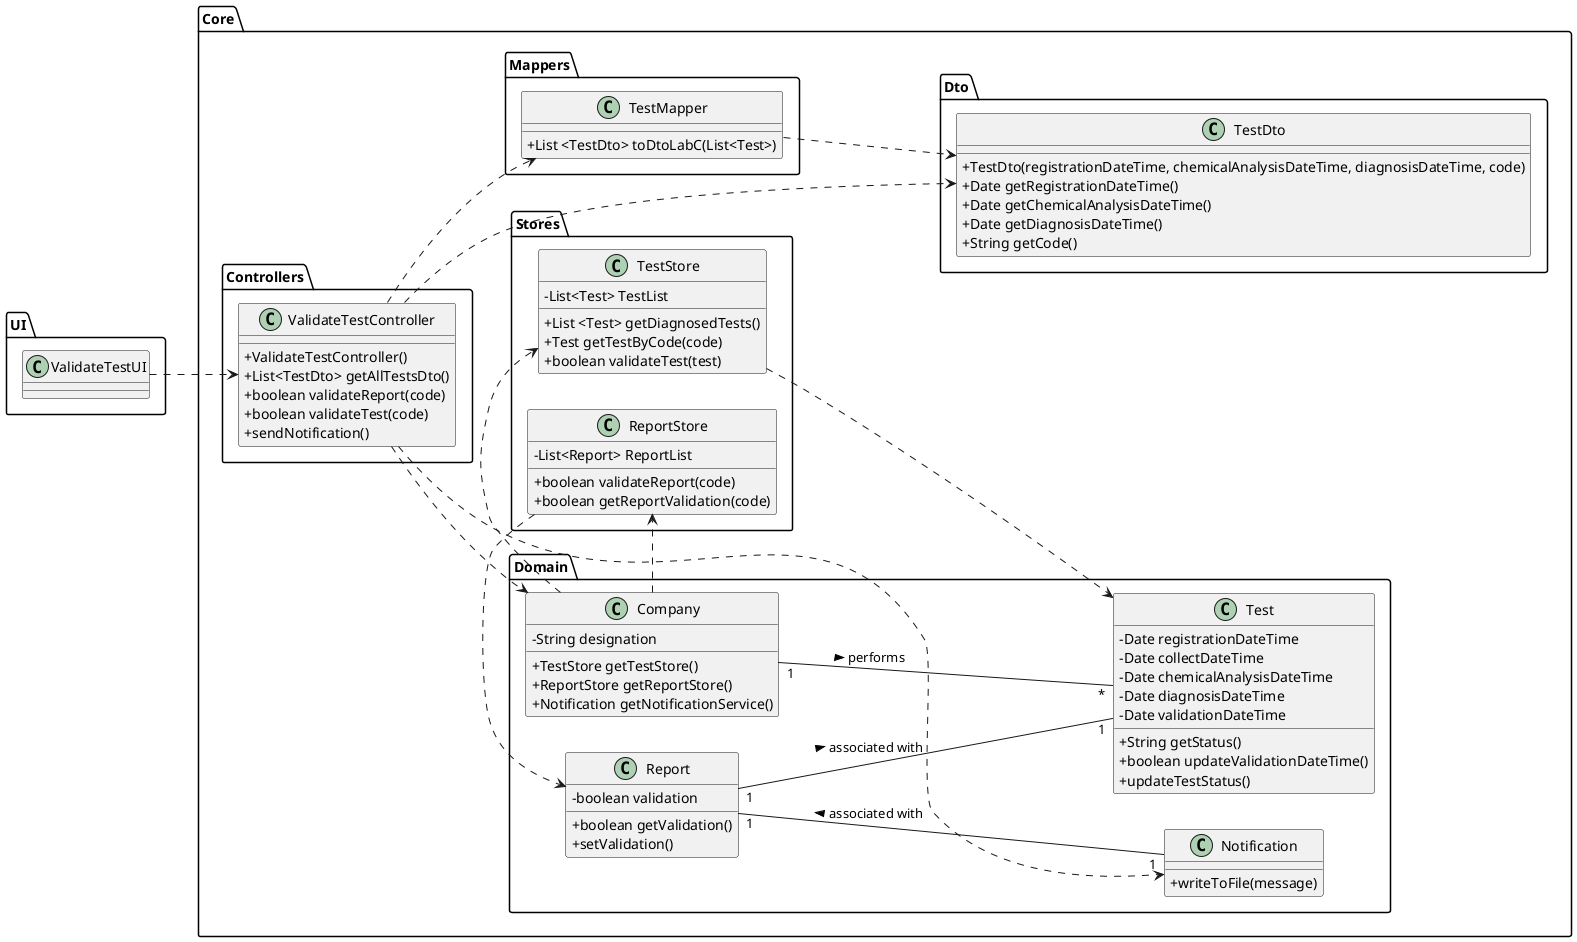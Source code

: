 @startuml
skinparam classAttributeIconSize 0
left to right direction

package Core{

package Domain{
class "Company" as C {
-String designation
+TestStore getTestStore()
+ReportStore getReportStore()
+Notification getNotificationService()
}

class "Test" as T {
-Date registrationDateTime
-Date collectDateTime
-Date chemicalAnalysisDateTime
-Date diagnosisDateTime
-Date validationDateTime
+String getStatus()
+boolean updateValidationDateTime()
+updateTestStatus()
}

class "Report" as R{
-boolean validation
+boolean getValidation()
+setValidation()
}

class "Notification" as N{
+ writeToFile(message)
}

}

package Stores{
class "TestStore" as TS{
-List<Test> TestList
+List <Test> getDiagnosedTests()
+Test getTestByCode(code)
+boolean validateTest(test)
}

class "ReportStore" as RS{
-List<Report> ReportList
+boolean validateReport(code)
+boolean getReportValidation(code)
}

}

package Controllers{
class "ValidateTestController" as VTC {
+ValidateTestController()
+List<TestDto> getAllTestsDto()
+boolean validateReport(code)
+boolean validateTest(code)
+sendNotification()
}





}

package Mappers{
class "TestMapper" as tM{
+List <TestDto> toDtoLabC(List<Test>)
}

}


package Dto{
class "TestDto" as tDto{
+TestDto(registrationDateTime, chemicalAnalysisDateTime, diagnosisDateTime, code)
+Date getRegistrationDateTime()
+Date getChemicalAnalysisDateTime()
+Date getDiagnosisDateTime()
+String getCode()
}



}

}
package UI{
class "ValidateTestUI" as VTUI
}

VTUI ..> VTC

C ..> TS
C ..> RS
VTC ..> C
VTC ..> tM
VTC ..> tDto
VTC ..> N

TS ..> T
tM ..> tDto

C "1" -- "*" T : > performs

RS ..> R
R "1" -- "1" T : > associated with
R "1" -- "1" N : < associated with

@enduml